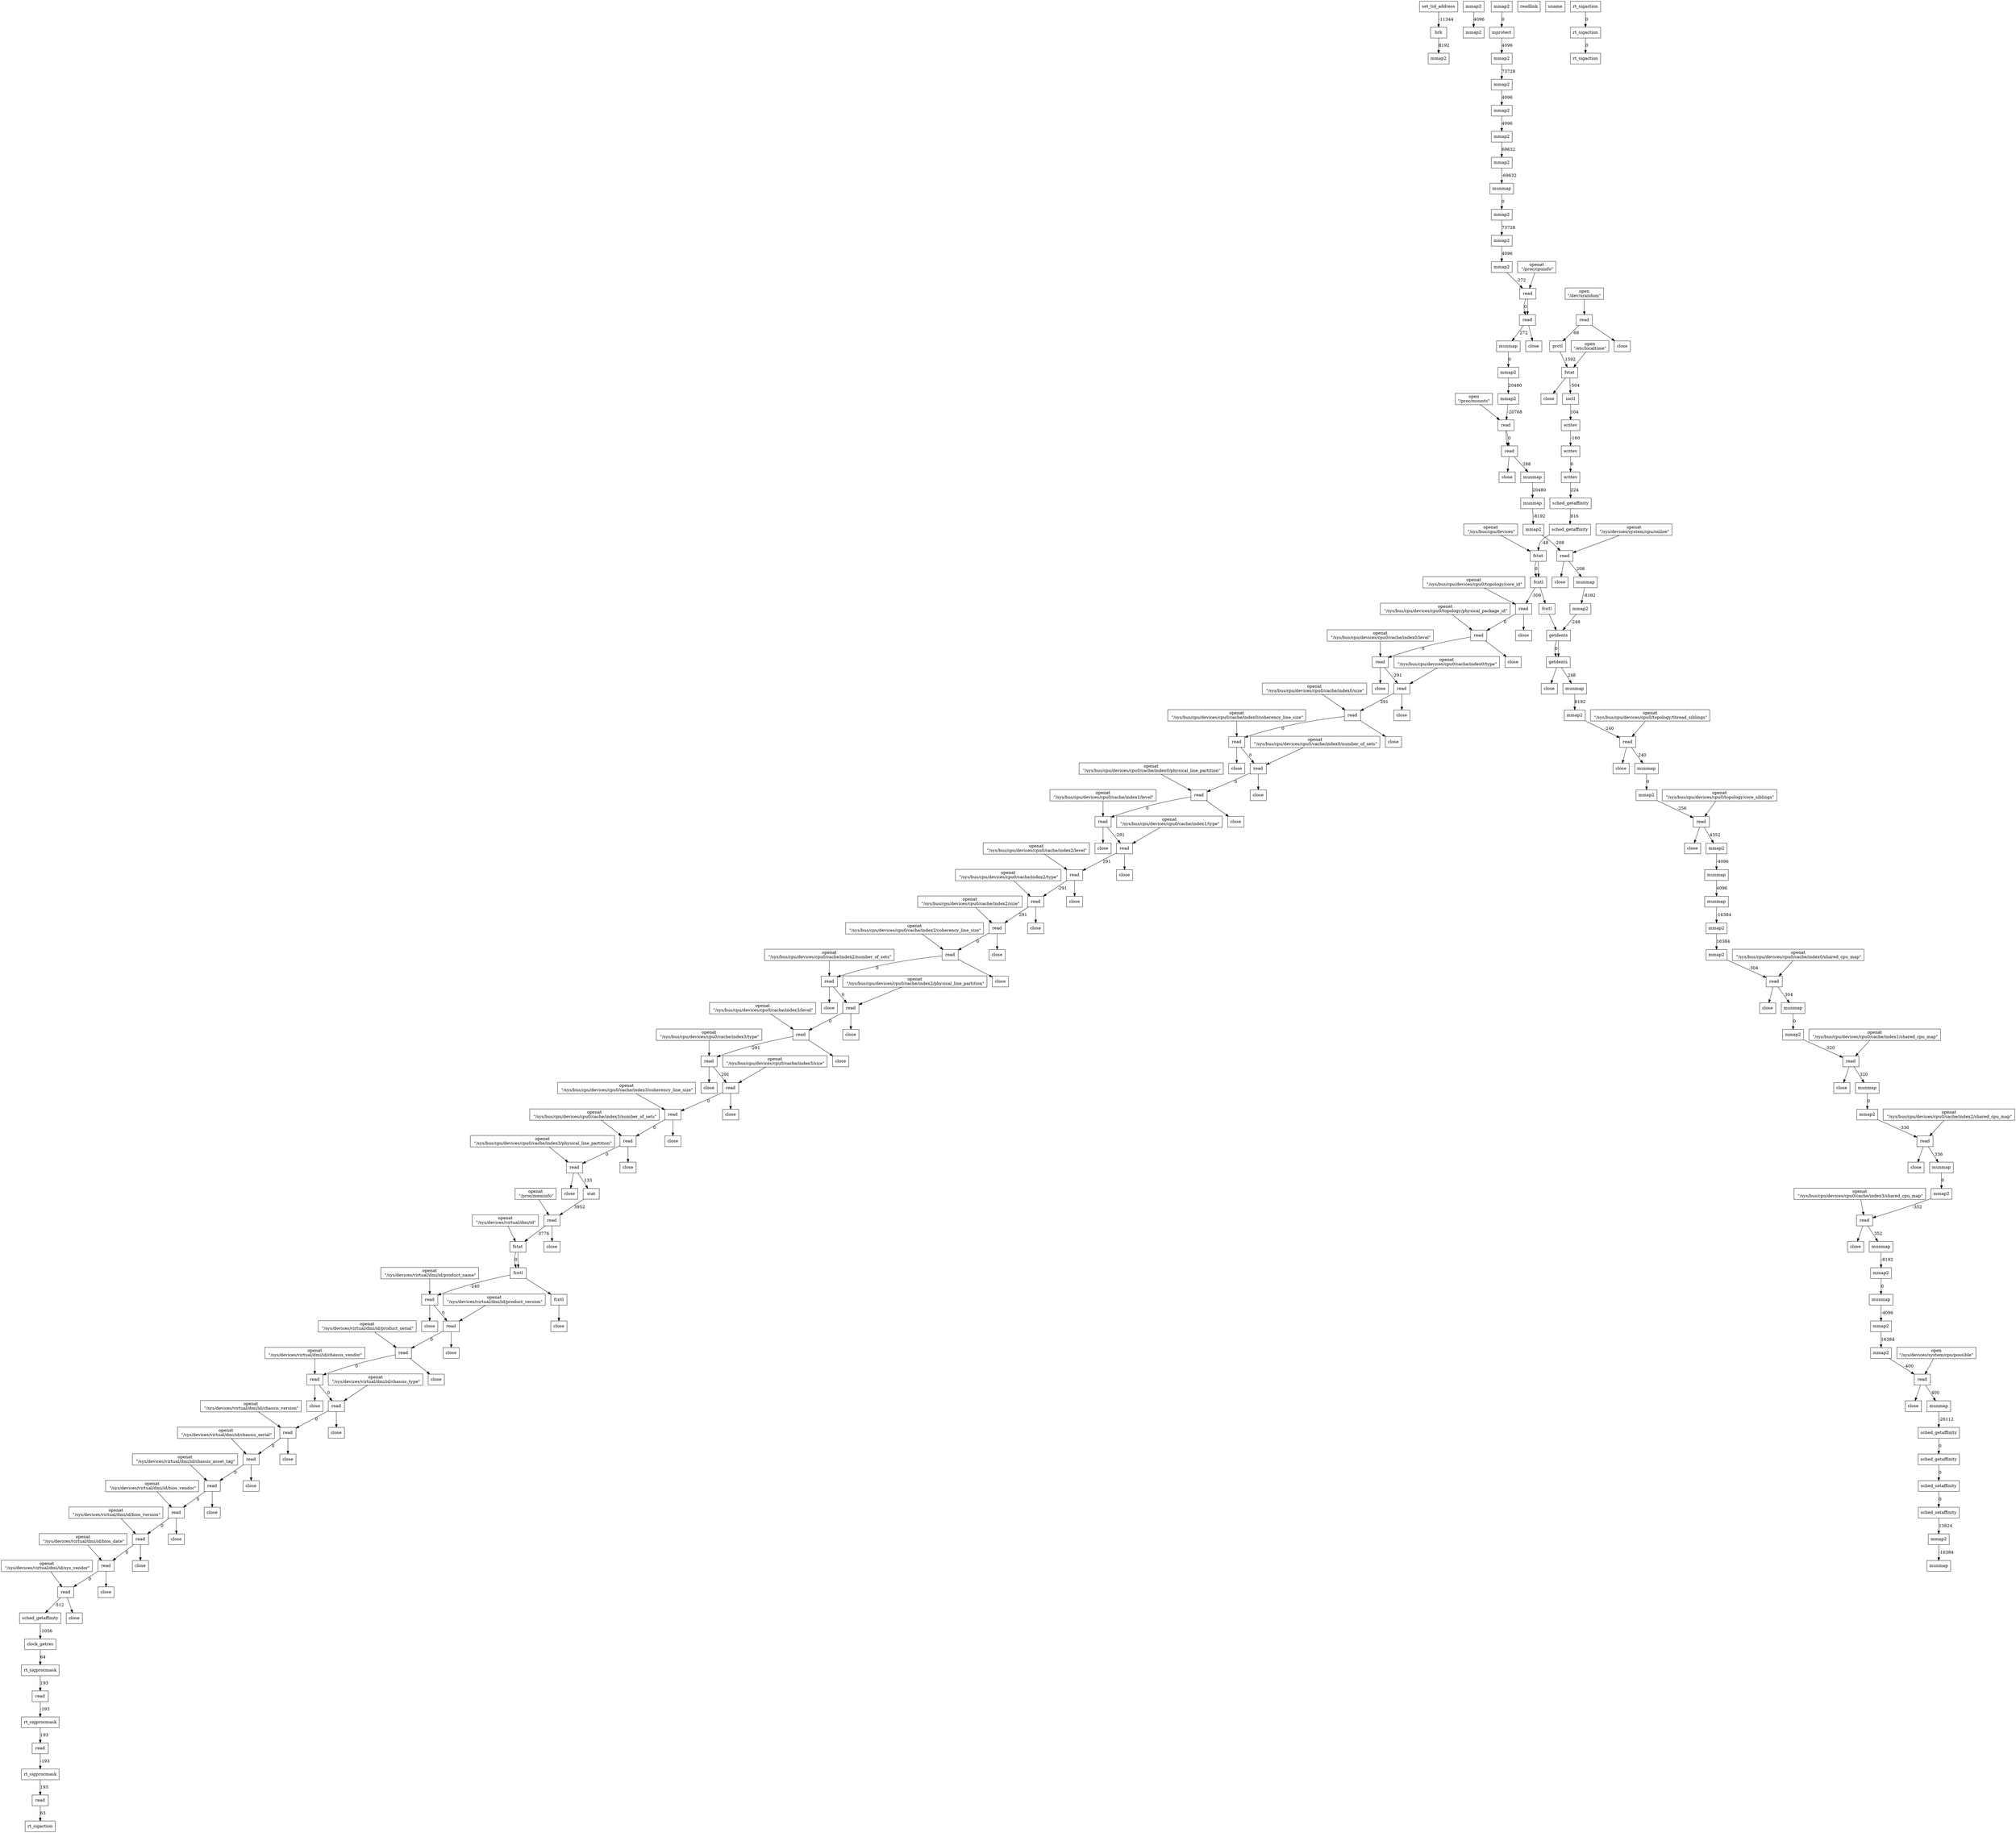 // test
digraph "System Call Flow" {
	1 [label=set_tid_address shape=box]
	3 [label=brk shape=box]
	4 [label=mmap2 shape=box]
	5 [label=mmap2 shape=box]
	6 [label=mmap2 shape=box]
	8 [label=read shape=box]
	14 [label=prctl shape=box]
	18 [label=fstat shape=box]
	21 [label=ioctl shape=box]
	22 [label=writev shape=box]
	24 [label=writev shape=box]
	26 [label=writev shape=box]
	31 [label=sched_getaffinity shape=box]
	40 [label=sched_getaffinity shape=box]
	61 [label=fstat shape=box]
	62 [label=fcntl shape=box]
	76 [label=read shape=box]
	87 [label=read shape=box]
	96 [label=read shape=box]
	99 [label=read shape=box]
	102 [label=read shape=box]
	105 [label=read shape=box]
	108 [label=read shape=box]
	111 [label=read shape=box]
	119 [label=read shape=box]
	122 [label=read shape=box]
	130 [label=read shape=box]
	133 [label=read shape=box]
	136 [label=read shape=box]
	139 [label=read shape=box]
	142 [label=read shape=box]
	145 [label=read shape=box]
	153 [label=read shape=box]
	156 [label=read shape=box]
	159 [label=read shape=box]
	162 [label=read shape=box]
	165 [label=read shape=box]
	168 [label=read shape=box]
	176 [label=stat shape=box]
	178 [label=read shape=box]
	181 [label=fstat shape=box]
	182 [label=fcntl shape=box]
	188 [label=read shape=box]
	191 [label=read shape=box]
	194 [label=read shape=box]
	203 [label=read shape=box]
	206 [label=read shape=box]
	209 [label=read shape=box]
	212 [label=read shape=box]
	215 [label=read shape=box]
	218 [label=read shape=box]
	221 [label=read shape=box]
	224 [label=read shape=box]
	227 [label=read shape=box]
	230 [label=sched_getaffinity shape=box]
	242 [label=clock_getres shape=box]
	248 [label=rt_sigprocmask shape=box]
	249 [label=read shape=box]
	254 [label=rt_sigprocmask shape=box]
	255 [label=read shape=box]
	259 [label=rt_sigprocmask shape=box]
	260 [label=read shape=box]
	264 [label=rt_sigaction shape=box]
	9 [label=mmap2 shape=box]
	10 [label=mprotect shape=box]
	11 [label=mmap2 shape=box]
	12 [label=mmap2 shape=box]
	19 [label=mmap2 shape=box]
	27 [label=mmap2 shape=box]
	28 [label=mmap2 shape=box]
	29 [label=munmap shape=box]
	30 [label=mmap2 shape=box]
	38 [label=mmap2 shape=box]
	42 [label=mmap2 shape=box]
	43 [label=read shape=box]
	44 [label=read shape=box]
	46 [label=munmap shape=box]
	48 [label=mmap2 shape=box]
	49 [label=mmap2 shape=box]
	50 [label=read shape=box]
	51 [label=read shape=box]
	53 [label=munmap shape=box]
	54 [label=munmap shape=box]
	56 [label=mmap2 shape=box]
	57 [label=read shape=box]
	58 [label=munmap shape=box]
	63 [label=mmap2 shape=box]
	65 [label=getdents shape=box]
	67 [label=getdents shape=box]
	69 [label=munmap shape=box]
	71 [label=mmap2 shape=box]
	72 [label=read shape=box]
	73 [label=munmap shape=box]
	80 [label=mmap2 shape=box]
	81 [label=read shape=box]
	82 [label=mmap2 shape=box]
	83 [label=munmap shape=box]
	84 [label=munmap shape=box]
	89 [label=mmap2 shape=box]
	91 [label=mmap2 shape=box]
	92 [label=read shape=box]
	93 [label=munmap shape=box]
	114 [label=mmap2 shape=box]
	115 [label=read shape=box]
	116 [label=munmap shape=box]
	125 [label=mmap2 shape=box]
	126 [label=read shape=box]
	127 [label=munmap shape=box]
	148 [label=mmap2 shape=box]
	149 [label=read shape=box]
	150 [label=munmap shape=box]
	183 [label=mmap2 shape=box]
	186 [label=munmap shape=box]
	229 [label=mmap2 shape=box]
	232 [label=mmap2 shape=box]
	233 [label=read shape=box]
	234 [label=munmap shape=box]
	236 [label=sched_getaffinity shape=box]
	237 [label=sched_getaffinity shape=box]
	238 [label=sched_setaffinity shape=box]
	239 [label=sched_setaffinity shape=box]
	240 [label=mmap2 shape=box]
	241 [label=munmap shape=box]
	15 [label=readlink shape=box]
	39 [label=uname shape=box]
	251 [label=rt_sigaction shape=box]
	256 [label=rt_sigaction shape=box]
	261 [label=rt_sigaction shape=box]
	1 -> 3 [label=-11344]
	3 -> 4 [label=8192]
	5 -> 6 [label=4096]
	8 -> 14 [label=68]
	14 -> 18 [label=1592]
	18 -> 21 [label=-504]
	21 -> 22 [label=104]
	22 -> 24 [label=-160]
	24 -> 26 [label=0]
	26 -> 31 [label=224]
	31 -> 40 [label=816]
	40 -> 61 [label=-48]
	61 -> 62 [label=0]
	62 -> 76 [label=-309]
	76 -> 87 [label=0]
	87 -> 96 [label=0]
	96 -> 99 [label=-291]
	99 -> 102 [label=291]
	102 -> 105 [label=0]
	105 -> 108 [label=0]
	108 -> 111 [label=0]
	111 -> 119 [label=0]
	119 -> 122 [label=-291]
	122 -> 130 [label=291]
	130 -> 133 [label=-291]
	133 -> 136 [label=291]
	136 -> 139 [label=0]
	139 -> 142 [label=0]
	142 -> 145 [label=0]
	145 -> 153 [label=0]
	153 -> 156 [label=-291]
	156 -> 159 [label=291]
	159 -> 162 [label=0]
	162 -> 165 [label=0]
	165 -> 168 [label=0]
	168 -> 176 [label=133]
	176 -> 178 [label=3952]
	178 -> 181 [label=-3776]
	181 -> 182 [label=0]
	182 -> 188 [label=-240]
	188 -> 191 [label=0]
	191 -> 194 [label=0]
	194 -> 203 [label=0]
	203 -> 206 [label=0]
	206 -> 209 [label=0]
	209 -> 212 [label=0]
	212 -> 215 [label=0]
	215 -> 218 [label=0]
	218 -> 221 [label=0]
	221 -> 224 [label=0]
	224 -> 227 [label=0]
	227 -> 230 [label=-512]
	230 -> 242 [label=-1056]
	242 -> 248 [label=64]
	248 -> 249 [label=193]
	249 -> 254 [label=-193]
	254 -> 255 [label=193]
	255 -> 259 [label=-193]
	259 -> 260 [label=193]
	260 -> 264 [label=63]
	9 -> 10 [label=0]
	10 -> 11 [label=4096]
	11 -> 12 [label=73728]
	12 -> 19 [label=4096]
	19 -> 27 [label=4096]
	27 -> 28 [label=69632]
	28 -> 29 [label=-69632]
	29 -> 30 [label=0]
	30 -> 38 [label=73728]
	38 -> 42 [label=4096]
	42 -> 43 [label=-272]
	43 -> 44 [label=0]
	44 -> 46 [label=272]
	46 -> 48 [label=0]
	48 -> 49 [label=20480]
	49 -> 50 [label=-20768]
	50 -> 51 [label=0]
	51 -> 53 [label=288]
	53 -> 54 [label=20480]
	54 -> 56 [label=-8192]
	56 -> 57 [label=-208]
	57 -> 58 [label=208]
	58 -> 63 [label=-8192]
	63 -> 65 [label=-248]
	65 -> 67 [label=0]
	67 -> 69 [label=248]
	69 -> 71 [label=8192]
	71 -> 72 [label=-240]
	72 -> 73 [label=240]
	73 -> 80 [label=0]
	80 -> 81 [label=-256]
	81 -> 82 [label=4352]
	82 -> 83 [label=-4096]
	83 -> 84 [label=4096]
	84 -> 89 [label=-16384]
	89 -> 91 [label=16384]
	91 -> 92 [label=-304]
	92 -> 93 [label=304]
	93 -> 114 [label=0]
	114 -> 115 [label=-320]
	115 -> 116 [label=320]
	116 -> 125 [label=0]
	125 -> 126 [label=-336]
	126 -> 127 [label=336]
	127 -> 148 [label=0]
	148 -> 149 [label=-352]
	149 -> 150 [label=352]
	150 -> 183 [label=-8192]
	183 -> 186 [label=0]
	186 -> 229 [label=-4096]
	229 -> 232 [label=16384]
	232 -> 233 [label=-400]
	233 -> 234 [label=400]
	234 -> 236 [label=-26112]
	236 -> 237 [label=0]
	237 -> 238 [label=0]
	238 -> 239 [label=0]
	239 -> 240 [label=13824]
	240 -> 241 [label=-16384]
	251 -> 256 [label=0]
	256 -> 261 [label=0]
	7 [label="open
\"/dev/urandom\"" shape=box]
	8 [label=read shape=box]
	266 [label=close shape=box]
	17 [label="open
\"/etc/localtime\"" shape=box]
	18 [label=fstat shape=box]
	20 [label=close shape=box]
	41 [label="openat
 \"/proc/cpuinfo\"" shape=box]
	43 [label=read shape=box]
	44 [label=read shape=box]
	45 [label=close shape=box]
	47 [label="open
\"/proc/mounts\"" shape=box]
	50 [label=read shape=box]
	51 [label=read shape=box]
	52 [label=close shape=box]
	55 [label="openat
 \"/sys/devices/system/cpu/online\"" shape=box]
	57 [label=read shape=box]
	59 [label=close shape=box]
	60 [label="openat
 \"/sys/bus/cpu/devices\"" shape=box]
	61 [label=fstat shape=box]
	62 [label=fcntl shape=box]
	64 [label=fcntl shape=box]
	65 [label=getdents shape=box]
	67 [label=getdents shape=box]
	68 [label=close shape=box]
	70 [label="openat
 \"/sys/bus/cpu/devices/cpu0/topology/thread_siblings\"" shape=box]
	72 [label=read shape=box]
	74 [label=close shape=box]
	75 [label="openat
 \"/sys/bus/cpu/devices/cpu0/topology/core_id\"" shape=box]
	76 [label=read shape=box]
	77 [label=close shape=box]
	79 [label="openat
 \"/sys/bus/cpu/devices/cpu0/topology/core_siblings\"" shape=box]
	81 [label=read shape=box]
	85 [label=close shape=box]
	86 [label="openat
 \"/sys/bus/cpu/devices/cpu0/topology/physical_package_id\"" shape=box]
	87 [label=read shape=box]
	88 [label=close shape=box]
	90 [label="openat
 \"/sys/bus/cpu/devices/cpu0/cache/index0/shared_cpu_map\"" shape=box]
	92 [label=read shape=box]
	94 [label=close shape=box]
	95 [label="openat
 \"/sys/bus/cpu/devices/cpu0/cache/index0/level\"" shape=box]
	96 [label=read shape=box]
	97 [label=close shape=box]
	98 [label="openat
 \"/sys/bus/cpu/devices/cpu0/cache/index0/type\"" shape=box]
	99 [label=read shape=box]
	100 [label=close shape=box]
	101 [label="openat
 \"/sys/bus/cpu/devices/cpu0/cache/index0/size\"" shape=box]
	102 [label=read shape=box]
	103 [label=close shape=box]
	104 [label="openat
 \"/sys/bus/cpu/devices/cpu0/cache/index0/coherency_line_size\"" shape=box]
	105 [label=read shape=box]
	106 [label=close shape=box]
	107 [label="openat
 \"/sys/bus/cpu/devices/cpu0/cache/index0/number_of_sets\"" shape=box]
	108 [label=read shape=box]
	109 [label=close shape=box]
	110 [label="openat
 \"/sys/bus/cpu/devices/cpu0/cache/index0/physical_line_partition\"" shape=box]
	111 [label=read shape=box]
	112 [label=close shape=box]
	113 [label="openat
 \"/sys/bus/cpu/devices/cpu0/cache/index1/shared_cpu_map\"" shape=box]
	115 [label=read shape=box]
	117 [label=close shape=box]
	118 [label="openat
 \"/sys/bus/cpu/devices/cpu0/cache/index1/level\"" shape=box]
	119 [label=read shape=box]
	120 [label=close shape=box]
	121 [label="openat
 \"/sys/bus/cpu/devices/cpu0/cache/index1/type\"" shape=box]
	122 [label=read shape=box]
	123 [label=close shape=box]
	124 [label="openat
 \"/sys/bus/cpu/devices/cpu0/cache/index2/shared_cpu_map\"" shape=box]
	126 [label=read shape=box]
	128 [label=close shape=box]
	129 [label="openat
 \"/sys/bus/cpu/devices/cpu0/cache/index2/level\"" shape=box]
	130 [label=read shape=box]
	131 [label=close shape=box]
	132 [label="openat
 \"/sys/bus/cpu/devices/cpu0/cache/index2/type\"" shape=box]
	133 [label=read shape=box]
	134 [label=close shape=box]
	135 [label="openat
 \"/sys/bus/cpu/devices/cpu0/cache/index2/size\"" shape=box]
	136 [label=read shape=box]
	137 [label=close shape=box]
	138 [label="openat
 \"/sys/bus/cpu/devices/cpu0/cache/index2/coherency_line_size\"" shape=box]
	139 [label=read shape=box]
	140 [label=close shape=box]
	141 [label="openat
 \"/sys/bus/cpu/devices/cpu0/cache/index2/number_of_sets\"" shape=box]
	142 [label=read shape=box]
	143 [label=close shape=box]
	144 [label="openat
 \"/sys/bus/cpu/devices/cpu0/cache/index2/physical_line_partition\"" shape=box]
	145 [label=read shape=box]
	146 [label=close shape=box]
	147 [label="openat
 \"/sys/bus/cpu/devices/cpu0/cache/index3/shared_cpu_map\"" shape=box]
	149 [label=read shape=box]
	151 [label=close shape=box]
	152 [label="openat
 \"/sys/bus/cpu/devices/cpu0/cache/index3/level\"" shape=box]
	153 [label=read shape=box]
	154 [label=close shape=box]
	155 [label="openat
 \"/sys/bus/cpu/devices/cpu0/cache/index3/type\"" shape=box]
	156 [label=read shape=box]
	157 [label=close shape=box]
	158 [label="openat
 \"/sys/bus/cpu/devices/cpu0/cache/index3/size\"" shape=box]
	159 [label=read shape=box]
	160 [label=close shape=box]
	161 [label="openat
 \"/sys/bus/cpu/devices/cpu0/cache/index3/coherency_line_size\"" shape=box]
	162 [label=read shape=box]
	163 [label=close shape=box]
	164 [label="openat
 \"/sys/bus/cpu/devices/cpu0/cache/index3/number_of_sets\"" shape=box]
	165 [label=read shape=box]
	166 [label=close shape=box]
	167 [label="openat
 \"/sys/bus/cpu/devices/cpu0/cache/index3/physical_line_partition\"" shape=box]
	168 [label=read shape=box]
	169 [label=close shape=box]
	177 [label="openat
 \"/proc/meminfo\"" shape=box]
	178 [label=read shape=box]
	179 [label=close shape=box]
	180 [label="openat
 \"/sys/devices/virtual/dmi/id\"" shape=box]
	181 [label=fstat shape=box]
	182 [label=fcntl shape=box]
	184 [label=fcntl shape=box]
	185 [label=close shape=box]
	187 [label="openat
 \"/sys/devices/virtual/dmi/id/product_name\"" shape=box]
	188 [label=read shape=box]
	189 [label=close shape=box]
	190 [label="openat
 \"/sys/devices/virtual/dmi/id/product_version\"" shape=box]
	191 [label=read shape=box]
	192 [label=close shape=box]
	193 [label="openat
 \"/sys/devices/virtual/dmi/id/product_serial\"" shape=box]
	194 [label=read shape=box]
	195 [label=close shape=box]
	202 [label="openat
 \"/sys/devices/virtual/dmi/id/chassis_vendor\"" shape=box]
	203 [label=read shape=box]
	204 [label=close shape=box]
	205 [label="openat
 \"/sys/devices/virtual/dmi/id/chassis_type\"" shape=box]
	206 [label=read shape=box]
	207 [label=close shape=box]
	208 [label="openat
 \"/sys/devices/virtual/dmi/id/chassis_version\"" shape=box]
	209 [label=read shape=box]
	210 [label=close shape=box]
	211 [label="openat
 \"/sys/devices/virtual/dmi/id/chassis_serial\"" shape=box]
	212 [label=read shape=box]
	213 [label=close shape=box]
	214 [label="openat
 \"/sys/devices/virtual/dmi/id/chassis_asset_tag\"" shape=box]
	215 [label=read shape=box]
	216 [label=close shape=box]
	217 [label="openat
 \"/sys/devices/virtual/dmi/id/bios_vendor\"" shape=box]
	218 [label=read shape=box]
	219 [label=close shape=box]
	220 [label="openat
 \"/sys/devices/virtual/dmi/id/bios_version\"" shape=box]
	221 [label=read shape=box]
	222 [label=close shape=box]
	223 [label="openat
 \"/sys/devices/virtual/dmi/id/bios_date\"" shape=box]
	224 [label=read shape=box]
	225 [label=close shape=box]
	226 [label="openat
 \"/sys/devices/virtual/dmi/id/sys_vendor\"" shape=box]
	227 [label=read shape=box]
	228 [label=close shape=box]
	231 [label="open
\"/sys/devices/system/cpu/possible\"" shape=box]
	233 [label=read shape=box]
	235 [label=close shape=box]
	7 -> 8
	8 -> 266
	17 -> 18
	18 -> 20
	41 -> 43
	43 -> 44
	44 -> 45
	47 -> 50
	50 -> 51
	51 -> 52
	55 -> 57
	57 -> 59
	60 -> 61
	61 -> 62
	62 -> 64
	64 -> 65
	65 -> 67
	67 -> 68
	70 -> 72
	72 -> 74
	75 -> 76
	76 -> 77
	79 -> 81
	81 -> 85
	86 -> 87
	87 -> 88
	90 -> 92
	92 -> 94
	95 -> 96
	96 -> 97
	98 -> 99
	99 -> 100
	101 -> 102
	102 -> 103
	104 -> 105
	105 -> 106
	107 -> 108
	108 -> 109
	110 -> 111
	111 -> 112
	113 -> 115
	115 -> 117
	118 -> 119
	119 -> 120
	121 -> 122
	122 -> 123
	124 -> 126
	126 -> 128
	129 -> 130
	130 -> 131
	132 -> 133
	133 -> 134
	135 -> 136
	136 -> 137
	138 -> 139
	139 -> 140
	141 -> 142
	142 -> 143
	144 -> 145
	145 -> 146
	147 -> 149
	149 -> 151
	152 -> 153
	153 -> 154
	155 -> 156
	156 -> 157
	158 -> 159
	159 -> 160
	161 -> 162
	162 -> 163
	164 -> 165
	165 -> 166
	167 -> 168
	168 -> 169
	177 -> 178
	178 -> 179
	180 -> 181
	181 -> 182
	182 -> 184
	184 -> 185
	187 -> 188
	188 -> 189
	190 -> 191
	191 -> 192
	193 -> 194
	194 -> 195
	202 -> 203
	203 -> 204
	205 -> 206
	206 -> 207
	208 -> 209
	209 -> 210
	211 -> 212
	212 -> 213
	214 -> 215
	215 -> 216
	217 -> 218
	218 -> 219
	220 -> 221
	221 -> 222
	223 -> 224
	224 -> 225
	226 -> 227
	227 -> 228
	231 -> 233
	233 -> 235
}
